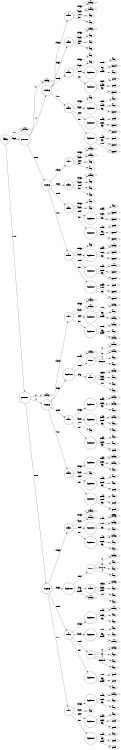 digraph decision_tree {
	rankdir=LR size="8,5"
	node [shape=circle]
	safety
	node [shape=diamond]
	unaccsafetylow [label=unacc]
	safety -> unaccsafetylow [label=low]
	node [shape=circle]
	personssafetyhigh [label=persons]
	safety -> personssafetyhigh [label=high]
	node [shape=diamond]
	unaccpersonssafetyhigh2 [label=unacc]
	personssafetyhigh -> unaccpersonssafetyhigh2 [label=2]
	node [shape=circle]
	buyingpersonssafetyhigh4 [label=buying]
	personssafetyhigh -> buyingpersonssafetyhigh4 [label=4]
	maintbuyingpersonssafetyhigh4vhigh [label=maint]
	buyingpersonssafetyhigh4 -> maintbuyingpersonssafetyhigh4vhigh [label=vhigh]
	node [shape=diamond]
	unaccmaintbuyingpersonssafetyhigh4vhighvhigh [label=unacc]
	maintbuyingpersonssafetyhigh4vhigh -> unaccmaintbuyingpersonssafetyhigh4vhighvhigh [label=vhigh]
	node [shape=circle]
	node [shape=diamond]
	unaccmaintbuyingpersonssafetyhigh4vhighhigh [label=unacc]
	maintbuyingpersonssafetyhigh4vhigh -> unaccmaintbuyingpersonssafetyhigh4vhighhigh [label=high]
	node [shape=circle]
	node [shape=diamond]
	accmaintbuyingpersonssafetyhigh4vhighmed [label=acc]
	maintbuyingpersonssafetyhigh4vhigh -> accmaintbuyingpersonssafetyhigh4vhighmed [label=med]
	node [shape=circle]
	node [shape=diamond]
	accmaintbuyingpersonssafetyhigh4vhighlow [label=acc]
	maintbuyingpersonssafetyhigh4vhigh -> accmaintbuyingpersonssafetyhigh4vhighlow [label=low]
	node [shape=circle]
	maintbuyingpersonssafetyhigh4high [label=maint]
	buyingpersonssafetyhigh4 -> maintbuyingpersonssafetyhigh4high [label=high]
	node [shape=diamond]
	unaccmaintbuyingpersonssafetyhigh4highvhigh [label=unacc]
	maintbuyingpersonssafetyhigh4high -> unaccmaintbuyingpersonssafetyhigh4highvhigh [label=vhigh]
	node [shape=circle]
	node [shape=diamond]
	accmaintbuyingpersonssafetyhigh4highhigh [label=acc]
	maintbuyingpersonssafetyhigh4high -> accmaintbuyingpersonssafetyhigh4highhigh [label=high]
	node [shape=circle]
	node [shape=diamond]
	accmaintbuyingpersonssafetyhigh4highmed [label=acc]
	maintbuyingpersonssafetyhigh4high -> accmaintbuyingpersonssafetyhigh4highmed [label=med]
	node [shape=circle]
	node [shape=diamond]
	accmaintbuyingpersonssafetyhigh4highlow [label=acc]
	maintbuyingpersonssafetyhigh4high -> accmaintbuyingpersonssafetyhigh4highlow [label=low]
	node [shape=circle]
	maintbuyingpersonssafetyhigh4med [label=maint]
	buyingpersonssafetyhigh4 -> maintbuyingpersonssafetyhigh4med [label=med]
	node [shape=diamond]
	accmaintbuyingpersonssafetyhigh4medvhigh [label=acc]
	maintbuyingpersonssafetyhigh4med -> accmaintbuyingpersonssafetyhigh4medvhigh [label=vhigh]
	node [shape=circle]
	node [shape=diamond]
	accmaintbuyingpersonssafetyhigh4medhigh [label=acc]
	maintbuyingpersonssafetyhigh4med -> accmaintbuyingpersonssafetyhigh4medhigh [label=high]
	node [shape=circle]
	lug_bootmaintbuyingpersonssafetyhigh4medmed [label=lug_boot]
	maintbuyingpersonssafetyhigh4med -> lug_bootmaintbuyingpersonssafetyhigh4medmed [label=med]
	node [shape=diamond]
	acclug_bootmaintbuyingpersonssafetyhigh4medmedmed [label=acc]
	lug_bootmaintbuyingpersonssafetyhigh4medmed -> acclug_bootmaintbuyingpersonssafetyhigh4medmedmed [label=med]
	node [shape=circle]
	node [shape=diamond]
	vgoodlug_bootmaintbuyingpersonssafetyhigh4medmedbig [label=vgood]
	lug_bootmaintbuyingpersonssafetyhigh4medmed -> vgoodlug_bootmaintbuyingpersonssafetyhigh4medmedbig [label=big]
	node [shape=circle]
	node [shape=diamond]
	acclug_bootmaintbuyingpersonssafetyhigh4medmedsmall [label=acc]
	lug_bootmaintbuyingpersonssafetyhigh4medmed -> acclug_bootmaintbuyingpersonssafetyhigh4medmedsmall [label=small]
	node [shape=circle]
	lug_bootmaintbuyingpersonssafetyhigh4medlow [label=lug_boot]
	maintbuyingpersonssafetyhigh4med -> lug_bootmaintbuyingpersonssafetyhigh4medlow [label=low]
	node [shape=diamond]
	goodlug_bootmaintbuyingpersonssafetyhigh4medlowmed [label=good]
	lug_bootmaintbuyingpersonssafetyhigh4medlow -> goodlug_bootmaintbuyingpersonssafetyhigh4medlowmed [label=med]
	node [shape=circle]
	node [shape=diamond]
	goodlug_bootmaintbuyingpersonssafetyhigh4medlowsmall [label=good]
	lug_bootmaintbuyingpersonssafetyhigh4medlow -> goodlug_bootmaintbuyingpersonssafetyhigh4medlowsmall [label=small]
	node [shape=circle]
	node [shape=diamond]
	vgoodlug_bootmaintbuyingpersonssafetyhigh4medlowbig [label=vgood]
	lug_bootmaintbuyingpersonssafetyhigh4medlow -> vgoodlug_bootmaintbuyingpersonssafetyhigh4medlowbig [label=big]
	node [shape=circle]
	maintbuyingpersonssafetyhigh4low [label=maint]
	buyingpersonssafetyhigh4 -> maintbuyingpersonssafetyhigh4low [label=low]
	node [shape=diamond]
	accmaintbuyingpersonssafetyhigh4lowvhigh [label=acc]
	maintbuyingpersonssafetyhigh4low -> accmaintbuyingpersonssafetyhigh4lowvhigh [label=vhigh]
	node [shape=circle]
	lug_bootmaintbuyingpersonssafetyhigh4lowhigh [label=lug_boot]
	maintbuyingpersonssafetyhigh4low -> lug_bootmaintbuyingpersonssafetyhigh4lowhigh [label=high]
	node [shape=diamond]
	acclug_bootmaintbuyingpersonssafetyhigh4lowhighmed [label=acc]
	lug_bootmaintbuyingpersonssafetyhigh4lowhigh -> acclug_bootmaintbuyingpersonssafetyhigh4lowhighmed [label=med]
	node [shape=circle]
	node [shape=diamond]
	acclug_bootmaintbuyingpersonssafetyhigh4lowhighsmall [label=acc]
	lug_bootmaintbuyingpersonssafetyhigh4lowhigh -> acclug_bootmaintbuyingpersonssafetyhigh4lowhighsmall [label=small]
	node [shape=circle]
	node [shape=diamond]
	vgoodlug_bootmaintbuyingpersonssafetyhigh4lowhighbig [label=vgood]
	lug_bootmaintbuyingpersonssafetyhigh4lowhigh -> vgoodlug_bootmaintbuyingpersonssafetyhigh4lowhighbig [label=big]
	node [shape=circle]
	lug_bootmaintbuyingpersonssafetyhigh4lowmed [label=lug_boot]
	maintbuyingpersonssafetyhigh4low -> lug_bootmaintbuyingpersonssafetyhigh4lowmed [label=med]
	node [shape=diamond]
	goodlug_bootmaintbuyingpersonssafetyhigh4lowmedsmall [label=good]
	lug_bootmaintbuyingpersonssafetyhigh4lowmed -> goodlug_bootmaintbuyingpersonssafetyhigh4lowmedsmall [label=small]
	node [shape=circle]
	node [shape=diamond]
	vgoodlug_bootmaintbuyingpersonssafetyhigh4lowmedmed [label=vgood]
	lug_bootmaintbuyingpersonssafetyhigh4lowmed -> vgoodlug_bootmaintbuyingpersonssafetyhigh4lowmedmed [label=med]
	node [shape=circle]
	node [shape=diamond]
	vgoodlug_bootmaintbuyingpersonssafetyhigh4lowmedbig [label=vgood]
	lug_bootmaintbuyingpersonssafetyhigh4lowmed -> vgoodlug_bootmaintbuyingpersonssafetyhigh4lowmedbig [label=big]
	node [shape=circle]
	lug_bootmaintbuyingpersonssafetyhigh4lowlow [label=lug_boot]
	maintbuyingpersonssafetyhigh4low -> lug_bootmaintbuyingpersonssafetyhigh4lowlow [label=low]
	node [shape=diamond]
	goodlug_bootmaintbuyingpersonssafetyhigh4lowlowsmall [label=good]
	lug_bootmaintbuyingpersonssafetyhigh4lowlow -> goodlug_bootmaintbuyingpersonssafetyhigh4lowlowsmall [label=small]
	node [shape=circle]
	node [shape=diamond]
	vgoodlug_bootmaintbuyingpersonssafetyhigh4lowlowbig [label=vgood]
	lug_bootmaintbuyingpersonssafetyhigh4lowlow -> vgoodlug_bootmaintbuyingpersonssafetyhigh4lowlowbig [label=big]
	node [shape=circle]
	node [shape=diamond]
	vgoodlug_bootmaintbuyingpersonssafetyhigh4lowlowmed [label=vgood]
	lug_bootmaintbuyingpersonssafetyhigh4lowlow -> vgoodlug_bootmaintbuyingpersonssafetyhigh4lowlowmed [label=med]
	node [shape=circle]
	buyingpersonssafetyhighmore [label=buying]
	personssafetyhigh -> buyingpersonssafetyhighmore [label=more]
	maintbuyingpersonssafetyhighmorevhigh [label=maint]
	buyingpersonssafetyhighmore -> maintbuyingpersonssafetyhighmorevhigh [label=vhigh]
	node [shape=diamond]
	unaccmaintbuyingpersonssafetyhighmorevhighvhigh [label=unacc]
	maintbuyingpersonssafetyhighmorevhigh -> unaccmaintbuyingpersonssafetyhighmorevhighvhigh [label=vhigh]
	node [shape=circle]
	node [shape=diamond]
	unaccmaintbuyingpersonssafetyhighmorevhighhigh [label=unacc]
	maintbuyingpersonssafetyhighmorevhigh -> unaccmaintbuyingpersonssafetyhighmorevhighhigh [label=high]
	node [shape=circle]
	node [shape=diamond]
	accmaintbuyingpersonssafetyhighmorevhighmed [label=acc]
	maintbuyingpersonssafetyhighmorevhigh -> accmaintbuyingpersonssafetyhighmorevhighmed [label=med]
	node [shape=circle]
	node [shape=diamond]
	accmaintbuyingpersonssafetyhighmorevhighlow [label=acc]
	maintbuyingpersonssafetyhighmorevhigh -> accmaintbuyingpersonssafetyhighmorevhighlow [label=low]
	node [shape=circle]
	maintbuyingpersonssafetyhighmorehigh [label=maint]
	buyingpersonssafetyhighmore -> maintbuyingpersonssafetyhighmorehigh [label=high]
	node [shape=diamond]
	unaccmaintbuyingpersonssafetyhighmorehighvhigh [label=unacc]
	maintbuyingpersonssafetyhighmorehigh -> unaccmaintbuyingpersonssafetyhighmorehighvhigh [label=vhigh]
	node [shape=circle]
	node [shape=diamond]
	accmaintbuyingpersonssafetyhighmorehighhigh [label=acc]
	maintbuyingpersonssafetyhighmorehigh -> accmaintbuyingpersonssafetyhighmorehighhigh [label=high]
	node [shape=circle]
	node [shape=diamond]
	accmaintbuyingpersonssafetyhighmorehighmed [label=acc]
	maintbuyingpersonssafetyhighmorehigh -> accmaintbuyingpersonssafetyhighmorehighmed [label=med]
	node [shape=circle]
	node [shape=diamond]
	accmaintbuyingpersonssafetyhighmorehighlow [label=acc]
	maintbuyingpersonssafetyhighmorehigh -> accmaintbuyingpersonssafetyhighmorehighlow [label=low]
	node [shape=circle]
	maintbuyingpersonssafetyhighmoremed [label=maint]
	buyingpersonssafetyhighmore -> maintbuyingpersonssafetyhighmoremed [label=med]
	node [shape=diamond]
	accmaintbuyingpersonssafetyhighmoremedvhigh [label=acc]
	maintbuyingpersonssafetyhighmoremed -> accmaintbuyingpersonssafetyhighmoremedvhigh [label=vhigh]
	node [shape=circle]
	node [shape=diamond]
	accmaintbuyingpersonssafetyhighmoremedhigh [label=acc]
	maintbuyingpersonssafetyhighmoremed -> accmaintbuyingpersonssafetyhighmoremedhigh [label=high]
	node [shape=circle]
	lug_bootmaintbuyingpersonssafetyhighmoremedmed [label=lug_boot]
	maintbuyingpersonssafetyhighmoremed -> lug_bootmaintbuyingpersonssafetyhighmoremedmed [label=med]
	node [shape=diamond]
	acclug_bootmaintbuyingpersonssafetyhighmoremedmedsmall [label=acc]
	lug_bootmaintbuyingpersonssafetyhighmoremedmed -> acclug_bootmaintbuyingpersonssafetyhighmoremedmedsmall [label=small]
	node [shape=circle]
	node [shape=diamond]
	vgoodlug_bootmaintbuyingpersonssafetyhighmoremedmedmed [label=vgood]
	lug_bootmaintbuyingpersonssafetyhighmoremedmed -> vgoodlug_bootmaintbuyingpersonssafetyhighmoremedmedmed [label=med]
	node [shape=circle]
	node [shape=diamond]
	vgoodlug_bootmaintbuyingpersonssafetyhighmoremedmedbig [label=vgood]
	lug_bootmaintbuyingpersonssafetyhighmoremedmed -> vgoodlug_bootmaintbuyingpersonssafetyhighmoremedmedbig [label=big]
	node [shape=circle]
	lug_bootmaintbuyingpersonssafetyhighmoremedlow [label=lug_boot]
	maintbuyingpersonssafetyhighmoremed -> lug_bootmaintbuyingpersonssafetyhighmoremedlow [label=low]
	node [shape=diamond]
	goodlug_bootmaintbuyingpersonssafetyhighmoremedlowsmall [label=good]
	lug_bootmaintbuyingpersonssafetyhighmoremedlow -> goodlug_bootmaintbuyingpersonssafetyhighmoremedlowsmall [label=small]
	node [shape=circle]
	node [shape=diamond]
	vgoodlug_bootmaintbuyingpersonssafetyhighmoremedlowbig [label=vgood]
	lug_bootmaintbuyingpersonssafetyhighmoremedlow -> vgoodlug_bootmaintbuyingpersonssafetyhighmoremedlowbig [label=big]
	node [shape=circle]
	node [shape=diamond]
	vgoodlug_bootmaintbuyingpersonssafetyhighmoremedlowmed [label=vgood]
	lug_bootmaintbuyingpersonssafetyhighmoremedlow -> vgoodlug_bootmaintbuyingpersonssafetyhighmoremedlowmed [label=med]
	node [shape=circle]
	maintbuyingpersonssafetyhighmorelow [label=maint]
	buyingpersonssafetyhighmore -> maintbuyingpersonssafetyhighmorelow [label=low]
	node [shape=diamond]
	accmaintbuyingpersonssafetyhighmorelowvhigh [label=acc]
	maintbuyingpersonssafetyhighmorelow -> accmaintbuyingpersonssafetyhighmorelowvhigh [label=vhigh]
	node [shape=circle]
	lug_bootmaintbuyingpersonssafetyhighmorelowhigh [label=lug_boot]
	maintbuyingpersonssafetyhighmorelow -> lug_bootmaintbuyingpersonssafetyhighmorelowhigh [label=high]
	node [shape=diamond]
	unacclug_bootmaintbuyingpersonssafetyhighmorelowhighsmall [label=unacc]
	lug_bootmaintbuyingpersonssafetyhighmorelowhigh -> unacclug_bootmaintbuyingpersonssafetyhighmorelowhighsmall [label=small]
	node [shape=circle]
	node [shape=diamond]
	vgoodlug_bootmaintbuyingpersonssafetyhighmorelowhighmed [label=vgood]
	lug_bootmaintbuyingpersonssafetyhighmorelowhigh -> vgoodlug_bootmaintbuyingpersonssafetyhighmorelowhighmed [label=med]
	node [shape=circle]
	node [shape=diamond]
	vgoodlug_bootmaintbuyingpersonssafetyhighmorelowhighbig [label=vgood]
	lug_bootmaintbuyingpersonssafetyhighmorelowhigh -> vgoodlug_bootmaintbuyingpersonssafetyhighmorelowhighbig [label=big]
	node [shape=circle]
	lug_bootmaintbuyingpersonssafetyhighmorelowmed [label=lug_boot]
	maintbuyingpersonssafetyhighmorelow -> lug_bootmaintbuyingpersonssafetyhighmorelowmed [label=med]
	node [shape=diamond]
	unacclug_bootmaintbuyingpersonssafetyhighmorelowmedsmall [label=unacc]
	lug_bootmaintbuyingpersonssafetyhighmorelowmed -> unacclug_bootmaintbuyingpersonssafetyhighmorelowmedsmall [label=small]
	node [shape=circle]
	node [shape=diamond]
	vgoodlug_bootmaintbuyingpersonssafetyhighmorelowmedmed [label=vgood]
	lug_bootmaintbuyingpersonssafetyhighmorelowmed -> vgoodlug_bootmaintbuyingpersonssafetyhighmorelowmedmed [label=med]
	node [shape=circle]
	node [shape=diamond]
	vgoodlug_bootmaintbuyingpersonssafetyhighmorelowmedbig [label=vgood]
	lug_bootmaintbuyingpersonssafetyhighmorelowmed -> vgoodlug_bootmaintbuyingpersonssafetyhighmorelowmedbig [label=big]
	node [shape=circle]
	lug_bootmaintbuyingpersonssafetyhighmorelowlow [label=lug_boot]
	maintbuyingpersonssafetyhighmorelow -> lug_bootmaintbuyingpersonssafetyhighmorelowlow [label=low]
	node [shape=diamond]
	goodlug_bootmaintbuyingpersonssafetyhighmorelowlowsmall [label=good]
	lug_bootmaintbuyingpersonssafetyhighmorelowlow -> goodlug_bootmaintbuyingpersonssafetyhighmorelowlowsmall [label=small]
	node [shape=circle]
	node [shape=diamond]
	vgoodlug_bootmaintbuyingpersonssafetyhighmorelowlowmed [label=vgood]
	lug_bootmaintbuyingpersonssafetyhighmorelowlow -> vgoodlug_bootmaintbuyingpersonssafetyhighmorelowlowmed [label=med]
	node [shape=circle]
	node [shape=diamond]
	vgoodlug_bootmaintbuyingpersonssafetyhighmorelowlowbig [label=vgood]
	lug_bootmaintbuyingpersonssafetyhighmorelowlow -> vgoodlug_bootmaintbuyingpersonssafetyhighmorelowlowbig [label=big]
	node [shape=circle]
	personssafetymed [label=persons]
	safety -> personssafetymed [label=med]
	node [shape=diamond]
	unaccpersonssafetymed2 [label=unacc]
	personssafetymed -> unaccpersonssafetymed2 [label=2]
	node [shape=circle]
	buyingpersonssafetymed4 [label=buying]
	personssafetymed -> buyingpersonssafetymed4 [label=4]
	maintbuyingpersonssafetymed4vhigh [label=maint]
	buyingpersonssafetymed4 -> maintbuyingpersonssafetymed4vhigh [label=vhigh]
	node [shape=diamond]
	unaccmaintbuyingpersonssafetymed4vhighvhigh [label=unacc]
	maintbuyingpersonssafetymed4vhigh -> unaccmaintbuyingpersonssafetymed4vhighvhigh [label=vhigh]
	node [shape=circle]
	node [shape=diamond]
	unaccmaintbuyingpersonssafetymed4vhighhigh [label=unacc]
	maintbuyingpersonssafetymed4vhigh -> unaccmaintbuyingpersonssafetymed4vhighhigh [label=high]
	node [shape=circle]
	lug_bootmaintbuyingpersonssafetymed4vhighmed [label=lug_boot]
	maintbuyingpersonssafetymed4vhigh -> lug_bootmaintbuyingpersonssafetymed4vhighmed [label=med]
	node [shape=diamond]
	unacclug_bootmaintbuyingpersonssafetymed4vhighmedmed [label=unacc]
	lug_bootmaintbuyingpersonssafetymed4vhighmed -> unacclug_bootmaintbuyingpersonssafetymed4vhighmedmed [label=med]
	node [shape=circle]
	node [shape=diamond]
	acclug_bootmaintbuyingpersonssafetymed4vhighmedbig [label=acc]
	lug_bootmaintbuyingpersonssafetymed4vhighmed -> acclug_bootmaintbuyingpersonssafetymed4vhighmedbig [label=big]
	node [shape=circle]
	node [shape=diamond]
	unacclug_bootmaintbuyingpersonssafetymed4vhighmedsmall [label=unacc]
	lug_bootmaintbuyingpersonssafetymed4vhighmed -> unacclug_bootmaintbuyingpersonssafetymed4vhighmedsmall [label=small]
	node [shape=circle]
	lug_bootmaintbuyingpersonssafetymed4vhighlow [label=lug_boot]
	maintbuyingpersonssafetymed4vhigh -> lug_bootmaintbuyingpersonssafetymed4vhighlow [label=low]
	node [shape=diamond]
	unacclug_bootmaintbuyingpersonssafetymed4vhighlowmed [label=unacc]
	lug_bootmaintbuyingpersonssafetymed4vhighlow -> unacclug_bootmaintbuyingpersonssafetymed4vhighlowmed [label=med]
	node [shape=circle]
	node [shape=diamond]
	acclug_bootmaintbuyingpersonssafetymed4vhighlowbig [label=acc]
	lug_bootmaintbuyingpersonssafetymed4vhighlow -> acclug_bootmaintbuyingpersonssafetymed4vhighlowbig [label=big]
	node [shape=circle]
	node [shape=diamond]
	unacclug_bootmaintbuyingpersonssafetymed4vhighlowsmall [label=unacc]
	lug_bootmaintbuyingpersonssafetymed4vhighlow -> unacclug_bootmaintbuyingpersonssafetymed4vhighlowsmall [label=small]
	node [shape=circle]
	lug_bootbuyingpersonssafetymed4high [label=lug_boot]
	buyingpersonssafetymed4 -> lug_bootbuyingpersonssafetymed4high [label=high]
	node [shape=diamond]
	unacclug_bootbuyingpersonssafetymed4highsmall [label=unacc]
	lug_bootbuyingpersonssafetymed4high -> unacclug_bootbuyingpersonssafetymed4highsmall [label=small]
	node [shape=circle]
	doorslug_bootbuyingpersonssafetymed4highmed [label=doors]
	lug_bootbuyingpersonssafetymed4high -> doorslug_bootbuyingpersonssafetymed4highmed [label=med]
	node [shape=diamond]
	unaccdoorslug_bootbuyingpersonssafetymed4highmed2 [label=unacc]
	doorslug_bootbuyingpersonssafetymed4highmed -> unaccdoorslug_bootbuyingpersonssafetymed4highmed2 [label=2]
	node [shape=circle]
	node [shape=diamond]
	unaccdoorslug_bootbuyingpersonssafetymed4highmed3 [label=unacc]
	doorslug_bootbuyingpersonssafetymed4highmed -> unaccdoorslug_bootbuyingpersonssafetymed4highmed3 [label=3]
	node [shape=circle]
	node [shape=diamond]
	accdoorslug_bootbuyingpersonssafetymed4highmed4 [label=acc]
	doorslug_bootbuyingpersonssafetymed4highmed -> accdoorslug_bootbuyingpersonssafetymed4highmed4 [label=4]
	node [shape=circle]
	node [shape=diamond]
	accdoorslug_bootbuyingpersonssafetymed4highmed5more [label=acc]
	doorslug_bootbuyingpersonssafetymed4highmed -> accdoorslug_bootbuyingpersonssafetymed4highmed5more [label="5more"]
	node [shape=circle]
	maintlug_bootbuyingpersonssafetymed4highbig [label=maint]
	lug_bootbuyingpersonssafetymed4high -> maintlug_bootbuyingpersonssafetymed4highbig [label=big]
	node [shape=diamond]
	unaccmaintlug_bootbuyingpersonssafetymed4highbigvhigh [label=unacc]
	maintlug_bootbuyingpersonssafetymed4highbig -> unaccmaintlug_bootbuyingpersonssafetymed4highbigvhigh [label=vhigh]
	node [shape=circle]
	node [shape=diamond]
	accmaintlug_bootbuyingpersonssafetymed4highbighigh [label=acc]
	maintlug_bootbuyingpersonssafetymed4highbig -> accmaintlug_bootbuyingpersonssafetymed4highbighigh [label=high]
	node [shape=circle]
	node [shape=diamond]
	accmaintlug_bootbuyingpersonssafetymed4highbigmed [label=acc]
	maintlug_bootbuyingpersonssafetymed4highbig -> accmaintlug_bootbuyingpersonssafetymed4highbigmed [label=med]
	node [shape=circle]
	node [shape=diamond]
	accmaintlug_bootbuyingpersonssafetymed4highbiglow [label=acc]
	maintlug_bootbuyingpersonssafetymed4highbig -> accmaintlug_bootbuyingpersonssafetymed4highbiglow [label=low]
	node [shape=circle]
	maintbuyingpersonssafetymed4med [label=maint]
	buyingpersonssafetymed4 -> maintbuyingpersonssafetymed4med [label=med]
	lug_bootmaintbuyingpersonssafetymed4medvhigh [label=lug_boot]
	maintbuyingpersonssafetymed4med -> lug_bootmaintbuyingpersonssafetymed4medvhigh [label=vhigh]
	node [shape=diamond]
	unacclug_bootmaintbuyingpersonssafetymed4medvhighsmall [label=unacc]
	lug_bootmaintbuyingpersonssafetymed4medvhigh -> unacclug_bootmaintbuyingpersonssafetymed4medvhighsmall [label=small]
	node [shape=circle]
	node [shape=diamond]
	unacclug_bootmaintbuyingpersonssafetymed4medvhighmed [label=unacc]
	lug_bootmaintbuyingpersonssafetymed4medvhigh -> unacclug_bootmaintbuyingpersonssafetymed4medvhighmed [label=med]
	node [shape=circle]
	node [shape=diamond]
	acclug_bootmaintbuyingpersonssafetymed4medvhighbig [label=acc]
	lug_bootmaintbuyingpersonssafetymed4medvhigh -> acclug_bootmaintbuyingpersonssafetymed4medvhighbig [label=big]
	node [shape=circle]
	lug_bootmaintbuyingpersonssafetymed4medhigh [label=lug_boot]
	maintbuyingpersonssafetymed4med -> lug_bootmaintbuyingpersonssafetymed4medhigh [label=high]
	node [shape=diamond]
	unacclug_bootmaintbuyingpersonssafetymed4medhighsmall [label=unacc]
	lug_bootmaintbuyingpersonssafetymed4medhigh -> unacclug_bootmaintbuyingpersonssafetymed4medhighsmall [label=small]
	node [shape=circle]
	node [shape=diamond]
	acclug_bootmaintbuyingpersonssafetymed4medhighmed [label=acc]
	lug_bootmaintbuyingpersonssafetymed4medhigh -> acclug_bootmaintbuyingpersonssafetymed4medhighmed [label=med]
	node [shape=circle]
	node [shape=diamond]
	acclug_bootmaintbuyingpersonssafetymed4medhighbig [label=acc]
	lug_bootmaintbuyingpersonssafetymed4medhigh -> acclug_bootmaintbuyingpersonssafetymed4medhighbig [label=big]
	node [shape=circle]
	node [shape=diamond]
	accmaintbuyingpersonssafetymed4medmed [label=acc]
	maintbuyingpersonssafetymed4med -> accmaintbuyingpersonssafetymed4medmed [label=med]
	node [shape=circle]
	lug_bootmaintbuyingpersonssafetymed4medlow [label=lug_boot]
	maintbuyingpersonssafetymed4med -> lug_bootmaintbuyingpersonssafetymed4medlow [label=low]
	node [shape=diamond]
	acclug_bootmaintbuyingpersonssafetymed4medlowsmall [label=acc]
	lug_bootmaintbuyingpersonssafetymed4medlow -> acclug_bootmaintbuyingpersonssafetymed4medlowsmall [label=small]
	node [shape=circle]
	node [shape=diamond]
	acclug_bootmaintbuyingpersonssafetymed4medlowmed [label=acc]
	lug_bootmaintbuyingpersonssafetymed4medlow -> acclug_bootmaintbuyingpersonssafetymed4medlowmed [label=med]
	node [shape=circle]
	node [shape=diamond]
	goodlug_bootmaintbuyingpersonssafetymed4medlowbig [label=good]
	lug_bootmaintbuyingpersonssafetymed4medlow -> goodlug_bootmaintbuyingpersonssafetymed4medlowbig [label=big]
	node [shape=circle]
	maintbuyingpersonssafetymed4low [label=maint]
	buyingpersonssafetymed4 -> maintbuyingpersonssafetymed4low [label=low]
	lug_bootmaintbuyingpersonssafetymed4lowvhigh [label=lug_boot]
	maintbuyingpersonssafetymed4low -> lug_bootmaintbuyingpersonssafetymed4lowvhigh [label=vhigh]
	node [shape=diamond]
	unacclug_bootmaintbuyingpersonssafetymed4lowvhighsmall [label=unacc]
	lug_bootmaintbuyingpersonssafetymed4lowvhigh -> unacclug_bootmaintbuyingpersonssafetymed4lowvhighsmall [label=small]
	node [shape=circle]
	node [shape=diamond]
	unacclug_bootmaintbuyingpersonssafetymed4lowvhighmed [label=unacc]
	lug_bootmaintbuyingpersonssafetymed4lowvhigh -> unacclug_bootmaintbuyingpersonssafetymed4lowvhighmed [label=med]
	node [shape=circle]
	node [shape=diamond]
	acclug_bootmaintbuyingpersonssafetymed4lowvhighbig [label=acc]
	lug_bootmaintbuyingpersonssafetymed4lowvhigh -> acclug_bootmaintbuyingpersonssafetymed4lowvhighbig [label=big]
	node [shape=circle]
	node [shape=diamond]
	accmaintbuyingpersonssafetymed4lowhigh [label=acc]
	maintbuyingpersonssafetymed4low -> accmaintbuyingpersonssafetymed4lowhigh [label=high]
	node [shape=circle]
	lug_bootmaintbuyingpersonssafetymed4lowmed [label=lug_boot]
	maintbuyingpersonssafetymed4low -> lug_bootmaintbuyingpersonssafetymed4lowmed [label=med]
	node [shape=diamond]
	acclug_bootmaintbuyingpersonssafetymed4lowmedsmall [label=acc]
	lug_bootmaintbuyingpersonssafetymed4lowmed -> acclug_bootmaintbuyingpersonssafetymed4lowmedsmall [label=small]
	node [shape=circle]
	node [shape=diamond]
	acclug_bootmaintbuyingpersonssafetymed4lowmedmed [label=acc]
	lug_bootmaintbuyingpersonssafetymed4lowmed -> acclug_bootmaintbuyingpersonssafetymed4lowmedmed [label=med]
	node [shape=circle]
	node [shape=diamond]
	goodlug_bootmaintbuyingpersonssafetymed4lowmedbig [label=good]
	lug_bootmaintbuyingpersonssafetymed4lowmed -> goodlug_bootmaintbuyingpersonssafetymed4lowmedbig [label=big]
	node [shape=circle]
	lug_bootmaintbuyingpersonssafetymed4lowlow [label=lug_boot]
	maintbuyingpersonssafetymed4low -> lug_bootmaintbuyingpersonssafetymed4lowlow [label=low]
	node [shape=diamond]
	acclug_bootmaintbuyingpersonssafetymed4lowlowsmall [label=acc]
	lug_bootmaintbuyingpersonssafetymed4lowlow -> acclug_bootmaintbuyingpersonssafetymed4lowlowsmall [label=small]
	node [shape=circle]
	node [shape=diamond]
	goodlug_bootmaintbuyingpersonssafetymed4lowlowmed [label=good]
	lug_bootmaintbuyingpersonssafetymed4lowlow -> goodlug_bootmaintbuyingpersonssafetymed4lowlowmed [label=med]
	node [shape=circle]
	node [shape=diamond]
	goodlug_bootmaintbuyingpersonssafetymed4lowlowbig [label=good]
	lug_bootmaintbuyingpersonssafetymed4lowlow -> goodlug_bootmaintbuyingpersonssafetymed4lowlowbig [label=big]
	node [shape=circle]
	buyingpersonssafetymedmore [label=buying]
	personssafetymed -> buyingpersonssafetymedmore [label=more]
	maintbuyingpersonssafetymedmorevhigh [label=maint]
	buyingpersonssafetymedmore -> maintbuyingpersonssafetymedmorevhigh [label=vhigh]
	node [shape=diamond]
	unaccmaintbuyingpersonssafetymedmorevhighvhigh [label=unacc]
	maintbuyingpersonssafetymedmorevhigh -> unaccmaintbuyingpersonssafetymedmorevhighvhigh [label=vhigh]
	node [shape=circle]
	node [shape=diamond]
	unaccmaintbuyingpersonssafetymedmorevhighhigh [label=unacc]
	maintbuyingpersonssafetymedmorevhigh -> unaccmaintbuyingpersonssafetymedmorevhighhigh [label=high]
	node [shape=circle]
	lug_bootmaintbuyingpersonssafetymedmorevhighmed [label=lug_boot]
	maintbuyingpersonssafetymedmorevhigh -> lug_bootmaintbuyingpersonssafetymedmorevhighmed [label=med]
	node [shape=diamond]
	unacclug_bootmaintbuyingpersonssafetymedmorevhighmedsmall [label=unacc]
	lug_bootmaintbuyingpersonssafetymedmorevhighmed -> unacclug_bootmaintbuyingpersonssafetymedmorevhighmedsmall [label=small]
	node [shape=circle]
	node [shape=diamond]
	unacclug_bootmaintbuyingpersonssafetymedmorevhighmedmed [label=unacc]
	lug_bootmaintbuyingpersonssafetymedmorevhighmed -> unacclug_bootmaintbuyingpersonssafetymedmorevhighmedmed [label=med]
	node [shape=circle]
	node [shape=diamond]
	acclug_bootmaintbuyingpersonssafetymedmorevhighmedbig [label=acc]
	lug_bootmaintbuyingpersonssafetymedmorevhighmed -> acclug_bootmaintbuyingpersonssafetymedmorevhighmedbig [label=big]
	node [shape=circle]
	lug_bootmaintbuyingpersonssafetymedmorevhighlow [label=lug_boot]
	maintbuyingpersonssafetymedmorevhigh -> lug_bootmaintbuyingpersonssafetymedmorevhighlow [label=low]
	node [shape=diamond]
	unacclug_bootmaintbuyingpersonssafetymedmorevhighlowsmall [label=unacc]
	lug_bootmaintbuyingpersonssafetymedmorevhighlow -> unacclug_bootmaintbuyingpersonssafetymedmorevhighlowsmall [label=small]
	node [shape=circle]
	node [shape=diamond]
	acclug_bootmaintbuyingpersonssafetymedmorevhighlowmed [label=acc]
	lug_bootmaintbuyingpersonssafetymedmorevhighlow -> acclug_bootmaintbuyingpersonssafetymedmorevhighlowmed [label=med]
	node [shape=circle]
	node [shape=diamond]
	acclug_bootmaintbuyingpersonssafetymedmorevhighlowbig [label=acc]
	lug_bootmaintbuyingpersonssafetymedmorevhighlow -> acclug_bootmaintbuyingpersonssafetymedmorevhighlowbig [label=big]
	node [shape=circle]
	lug_bootbuyingpersonssafetymedmorehigh [label=lug_boot]
	buyingpersonssafetymedmore -> lug_bootbuyingpersonssafetymedmorehigh [label=high]
	doorslug_bootbuyingpersonssafetymedmorehighmed [label=doors]
	lug_bootbuyingpersonssafetymedmorehigh -> doorslug_bootbuyingpersonssafetymedmorehighmed [label=med]
	node [shape=diamond]
	unaccdoorslug_bootbuyingpersonssafetymedmorehighmed2 [label=unacc]
	doorslug_bootbuyingpersonssafetymedmorehighmed -> unaccdoorslug_bootbuyingpersonssafetymedmorehighmed2 [label=2]
	node [shape=circle]
	node [shape=diamond]
	accdoorslug_bootbuyingpersonssafetymedmorehighmed3 [label=acc]
	doorslug_bootbuyingpersonssafetymedmorehighmed -> accdoorslug_bootbuyingpersonssafetymedmorehighmed3 [label=3]
	node [shape=circle]
	node [shape=diamond]
	accdoorslug_bootbuyingpersonssafetymedmorehighmed5more [label=acc]
	doorslug_bootbuyingpersonssafetymedmorehighmed -> accdoorslug_bootbuyingpersonssafetymedmorehighmed5more [label="5more"]
	node [shape=circle]
	node [shape=diamond]
	accdoorslug_bootbuyingpersonssafetymedmorehighmed4 [label=acc]
	doorslug_bootbuyingpersonssafetymedmorehighmed -> accdoorslug_bootbuyingpersonssafetymedmorehighmed4 [label=4]
	node [shape=circle]
	maintlug_bootbuyingpersonssafetymedmorehighbig [label=maint]
	lug_bootbuyingpersonssafetymedmorehigh -> maintlug_bootbuyingpersonssafetymedmorehighbig [label=big]
	node [shape=diamond]
	unaccmaintlug_bootbuyingpersonssafetymedmorehighbigvhigh [label=unacc]
	maintlug_bootbuyingpersonssafetymedmorehighbig -> unaccmaintlug_bootbuyingpersonssafetymedmorehighbigvhigh [label=vhigh]
	node [shape=circle]
	node [shape=diamond]
	accmaintlug_bootbuyingpersonssafetymedmorehighbighigh [label=acc]
	maintlug_bootbuyingpersonssafetymedmorehighbig -> accmaintlug_bootbuyingpersonssafetymedmorehighbighigh [label=high]
	node [shape=circle]
	node [shape=diamond]
	accmaintlug_bootbuyingpersonssafetymedmorehighbigmed [label=acc]
	maintlug_bootbuyingpersonssafetymedmorehighbig -> accmaintlug_bootbuyingpersonssafetymedmorehighbigmed [label=med]
	node [shape=circle]
	node [shape=diamond]
	accmaintlug_bootbuyingpersonssafetymedmorehighbiglow [label=acc]
	maintlug_bootbuyingpersonssafetymedmorehighbig -> accmaintlug_bootbuyingpersonssafetymedmorehighbiglow [label=low]
	node [shape=circle]
	node [shape=diamond]
	unacclug_bootbuyingpersonssafetymedmorehighsmall [label=unacc]
	lug_bootbuyingpersonssafetymedmorehigh -> unacclug_bootbuyingpersonssafetymedmorehighsmall [label=small]
	node [shape=circle]
	maintbuyingpersonssafetymedmoremed [label=maint]
	buyingpersonssafetymedmore -> maintbuyingpersonssafetymedmoremed [label=med]
	lug_bootmaintbuyingpersonssafetymedmoremedvhigh [label=lug_boot]
	maintbuyingpersonssafetymedmoremed -> lug_bootmaintbuyingpersonssafetymedmoremedvhigh [label=vhigh]
	node [shape=diamond]
	unacclug_bootmaintbuyingpersonssafetymedmoremedvhighsmall [label=unacc]
	lug_bootmaintbuyingpersonssafetymedmoremedvhigh -> unacclug_bootmaintbuyingpersonssafetymedmoremedvhighsmall [label=small]
	node [shape=circle]
	node [shape=diamond]
	acclug_bootmaintbuyingpersonssafetymedmoremedvhighmed [label=acc]
	lug_bootmaintbuyingpersonssafetymedmoremedvhigh -> acclug_bootmaintbuyingpersonssafetymedmoremedvhighmed [label=med]
	node [shape=circle]
	node [shape=diamond]
	acclug_bootmaintbuyingpersonssafetymedmoremedvhighbig [label=acc]
	lug_bootmaintbuyingpersonssafetymedmoremedvhigh -> acclug_bootmaintbuyingpersonssafetymedmoremedvhighbig [label=big]
	node [shape=circle]
	lug_bootmaintbuyingpersonssafetymedmoremedhigh [label=lug_boot]
	maintbuyingpersonssafetymedmoremed -> lug_bootmaintbuyingpersonssafetymedmoremedhigh [label=high]
	node [shape=diamond]
	acclug_bootmaintbuyingpersonssafetymedmoremedhighmed [label=acc]
	lug_bootmaintbuyingpersonssafetymedmoremedhigh -> acclug_bootmaintbuyingpersonssafetymedmoremedhighmed [label=med]
	node [shape=circle]
	node [shape=diamond]
	acclug_bootmaintbuyingpersonssafetymedmoremedhighbig [label=acc]
	lug_bootmaintbuyingpersonssafetymedmoremedhigh -> acclug_bootmaintbuyingpersonssafetymedmoremedhighbig [label=big]
	node [shape=circle]
	node [shape=diamond]
	unacclug_bootmaintbuyingpersonssafetymedmoremedhighsmall [label=unacc]
	lug_bootmaintbuyingpersonssafetymedmoremedhigh -> unacclug_bootmaintbuyingpersonssafetymedmoremedhighsmall [label=small]
	node [shape=circle]
	doorsmaintbuyingpersonssafetymedmoremedmed [label=doors]
	maintbuyingpersonssafetymedmoremed -> doorsmaintbuyingpersonssafetymedmoremedmed [label=med]
	node [shape=diamond]
	unaccdoorsmaintbuyingpersonssafetymedmoremedmed2 [label=unacc]
	doorsmaintbuyingpersonssafetymedmoremedmed -> unaccdoorsmaintbuyingpersonssafetymedmoremedmed2 [label=2]
	node [shape=circle]
	node [shape=diamond]
	accdoorsmaintbuyingpersonssafetymedmoremedmed3 [label=acc]
	doorsmaintbuyingpersonssafetymedmoremedmed -> accdoorsmaintbuyingpersonssafetymedmoremedmed3 [label=3]
	node [shape=circle]
	node [shape=diamond]
	accdoorsmaintbuyingpersonssafetymedmoremedmed4 [label=acc]
	doorsmaintbuyingpersonssafetymedmoremedmed -> accdoorsmaintbuyingpersonssafetymedmoremedmed4 [label=4]
	node [shape=circle]
	node [shape=diamond]
	accdoorsmaintbuyingpersonssafetymedmoremedmed5more [label=acc]
	doorsmaintbuyingpersonssafetymedmoremedmed -> accdoorsmaintbuyingpersonssafetymedmoremedmed5more [label="5more"]
	node [shape=circle]
	lug_bootmaintbuyingpersonssafetymedmoremedlow [label=lug_boot]
	maintbuyingpersonssafetymedmoremed -> lug_bootmaintbuyingpersonssafetymedmoremedlow [label=low]
	node [shape=diamond]
	goodlug_bootmaintbuyingpersonssafetymedmoremedlowmed [label=good]
	lug_bootmaintbuyingpersonssafetymedmoremedlow -> goodlug_bootmaintbuyingpersonssafetymedmoremedlowmed [label=med]
	node [shape=circle]
	node [shape=diamond]
	goodlug_bootmaintbuyingpersonssafetymedmoremedlowbig [label=good]
	lug_bootmaintbuyingpersonssafetymedmoremedlow -> goodlug_bootmaintbuyingpersonssafetymedmoremedlowbig [label=big]
	node [shape=circle]
	node [shape=diamond]
	acclug_bootmaintbuyingpersonssafetymedmoremedlowsmall [label=acc]
	lug_bootmaintbuyingpersonssafetymedmoremedlow -> acclug_bootmaintbuyingpersonssafetymedmoremedlowsmall [label=small]
	node [shape=circle]
	maintbuyingpersonssafetymedmorelow [label=maint]
	buyingpersonssafetymedmore -> maintbuyingpersonssafetymedmorelow [label=low]
	lug_bootmaintbuyingpersonssafetymedmorelowvhigh [label=lug_boot]
	maintbuyingpersonssafetymedmorelow -> lug_bootmaintbuyingpersonssafetymedmorelowvhigh [label=vhigh]
	node [shape=diamond]
	unacclug_bootmaintbuyingpersonssafetymedmorelowvhighsmall [label=unacc]
	lug_bootmaintbuyingpersonssafetymedmorelowvhigh -> unacclug_bootmaintbuyingpersonssafetymedmorelowvhighsmall [label=small]
	node [shape=circle]
	node [shape=diamond]
	acclug_bootmaintbuyingpersonssafetymedmorelowvhighmed [label=acc]
	lug_bootmaintbuyingpersonssafetymedmorelowvhigh -> acclug_bootmaintbuyingpersonssafetymedmorelowvhighmed [label=med]
	node [shape=circle]
	node [shape=diamond]
	acclug_bootmaintbuyingpersonssafetymedmorelowvhighbig [label=acc]
	lug_bootmaintbuyingpersonssafetymedmorelowvhigh -> acclug_bootmaintbuyingpersonssafetymedmorelowvhighbig [label=big]
	node [shape=circle]
	node [shape=diamond]
	accmaintbuyingpersonssafetymedmorelowhigh [label=acc]
	maintbuyingpersonssafetymedmorelow -> accmaintbuyingpersonssafetymedmorelowhigh [label=high]
	node [shape=circle]
	lug_bootmaintbuyingpersonssafetymedmorelowmed [label=lug_boot]
	maintbuyingpersonssafetymedmorelow -> lug_bootmaintbuyingpersonssafetymedmorelowmed [label=med]
	node [shape=diamond]
	acclug_bootmaintbuyingpersonssafetymedmorelowmedsmall [label=acc]
	lug_bootmaintbuyingpersonssafetymedmorelowmed -> acclug_bootmaintbuyingpersonssafetymedmorelowmedsmall [label=small]
	node [shape=circle]
	node [shape=diamond]
	goodlug_bootmaintbuyingpersonssafetymedmorelowmedmed [label=good]
	lug_bootmaintbuyingpersonssafetymedmorelowmed -> goodlug_bootmaintbuyingpersonssafetymedmorelowmedmed [label=med]
	node [shape=circle]
	node [shape=diamond]
	goodlug_bootmaintbuyingpersonssafetymedmorelowmedbig [label=good]
	lug_bootmaintbuyingpersonssafetymedmorelowmed -> goodlug_bootmaintbuyingpersonssafetymedmorelowmedbig [label=big]
	node [shape=circle]
	lug_bootmaintbuyingpersonssafetymedmorelowlow [label=lug_boot]
	maintbuyingpersonssafetymedmorelow -> lug_bootmaintbuyingpersonssafetymedmorelowlow [label=low]
	node [shape=diamond]
	acclug_bootmaintbuyingpersonssafetymedmorelowlowsmall [label=acc]
	lug_bootmaintbuyingpersonssafetymedmorelowlow -> acclug_bootmaintbuyingpersonssafetymedmorelowlowsmall [label=small]
	node [shape=circle]
	node [shape=diamond]
	goodlug_bootmaintbuyingpersonssafetymedmorelowlowbig [label=good]
	lug_bootmaintbuyingpersonssafetymedmorelowlow -> goodlug_bootmaintbuyingpersonssafetymedmorelowlowbig [label=big]
	node [shape=circle]
	node [shape=diamond]
	goodlug_bootmaintbuyingpersonssafetymedmorelowlowmed [label=good]
	lug_bootmaintbuyingpersonssafetymedmorelowlow -> goodlug_bootmaintbuyingpersonssafetymedmorelowlowmed [label=med]
	node [shape=circle]
}
